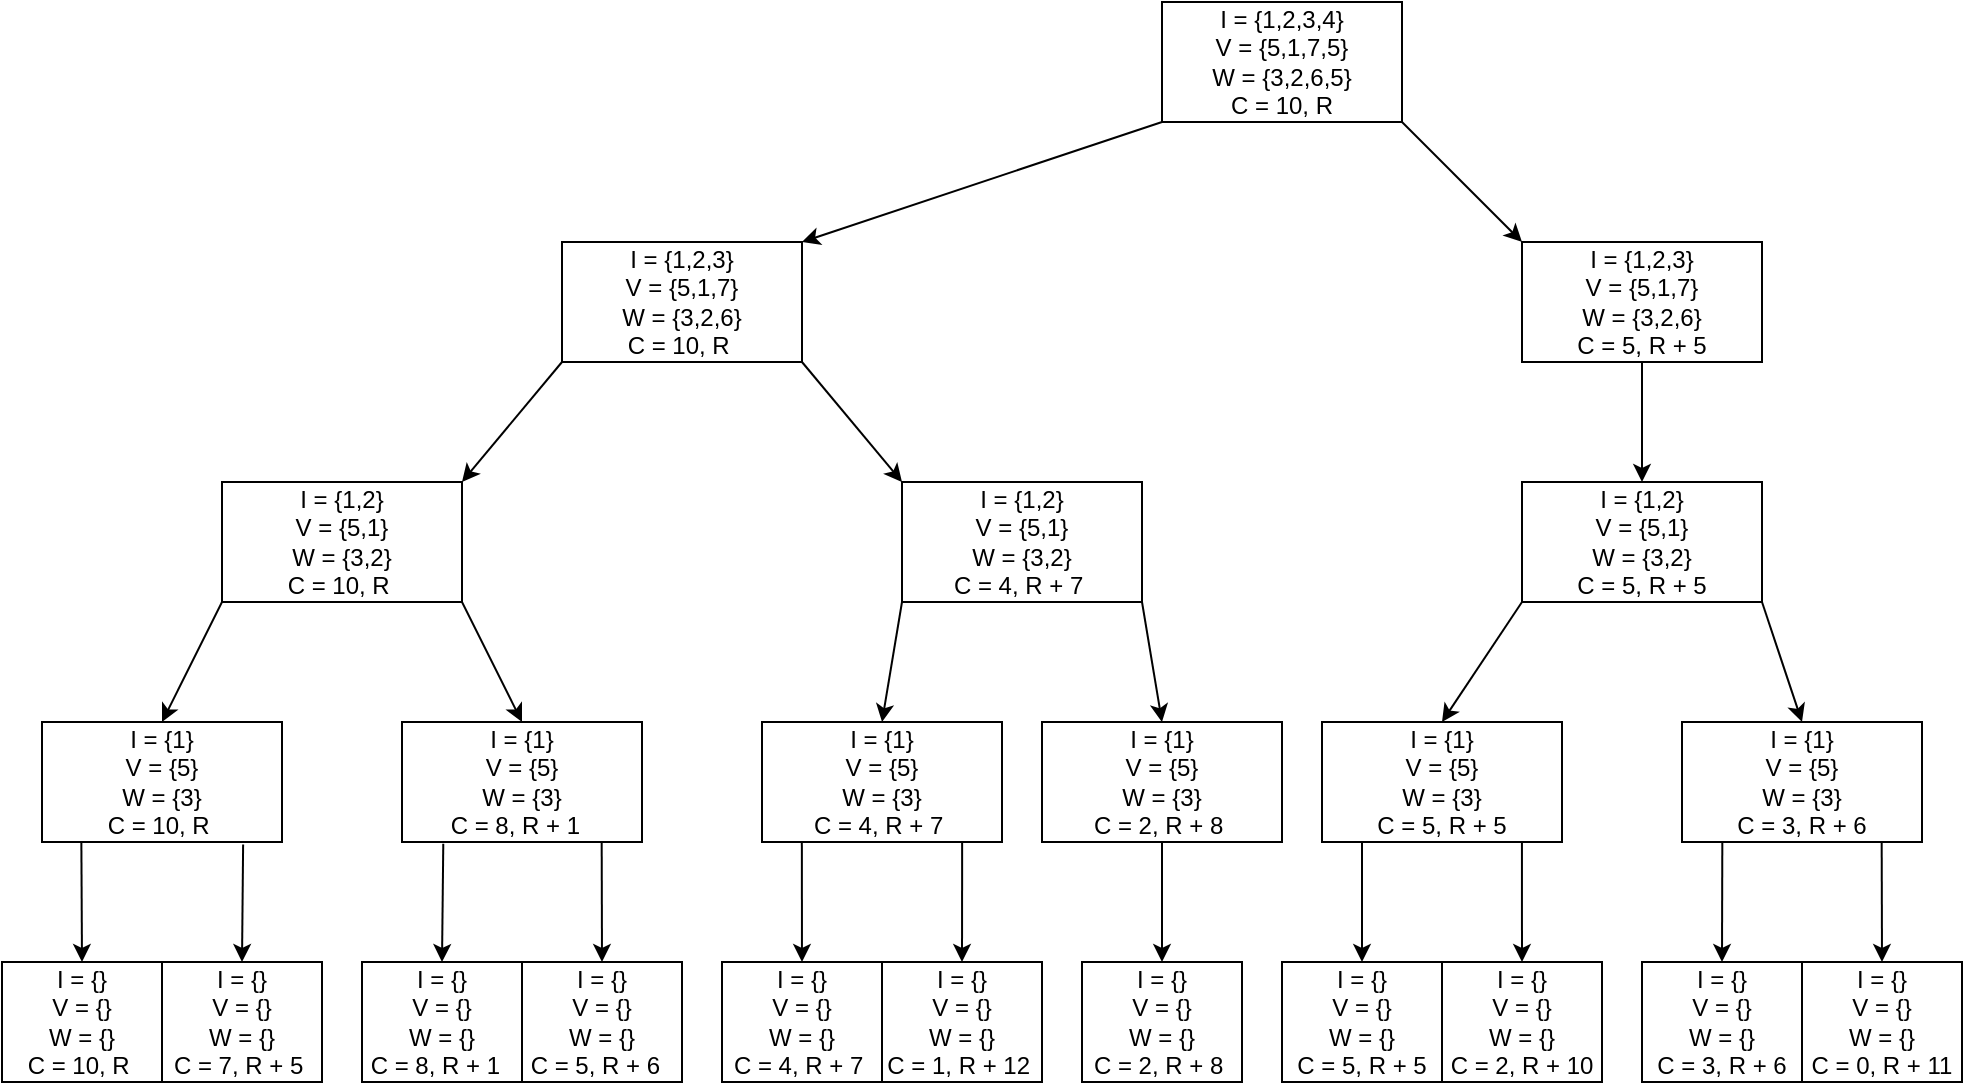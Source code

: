 <mxfile version="20.4.0" type="google"><diagram id="PC8ABkkmDnhGAOsYjdK4" name="Page-1"><mxGraphModel grid="1" page="1" gridSize="10" guides="1" tooltips="1" connect="1" arrows="1" fold="1" pageScale="1" pageWidth="850" pageHeight="1100" math="0" shadow="0"><root><mxCell id="0"/><mxCell id="1" parent="0"/><mxCell id="-gN6VoCZGig2zxkIQMIH-1" value="I = {1,2,3,4}&lt;br&gt;V = {5,1,7,5}&lt;br&gt;W = {3,2,6,5}&lt;br&gt;C = 10, R" style="rounded=0;whiteSpace=wrap;html=1;" vertex="1" parent="1"><mxGeometry x="380" y="300" width="120" height="60" as="geometry"/></mxCell><mxCell id="-gN6VoCZGig2zxkIQMIH-2" value="I = {1,2,3}&lt;br&gt;V = {5,1,7}&lt;br&gt;W = {3,2,6}&lt;br&gt;C = 10, R&amp;nbsp;" style="rounded=0;whiteSpace=wrap;html=1;" vertex="1" parent="1"><mxGeometry x="80" y="420" width="120" height="60" as="geometry"/></mxCell><mxCell id="-gN6VoCZGig2zxkIQMIH-3" value="I = {1,2,3}&lt;br&gt;V = {5,1,7}&lt;br&gt;W = {3,2,6}&lt;br&gt;C = 5, R + 5" style="rounded=0;whiteSpace=wrap;html=1;" vertex="1" parent="1"><mxGeometry x="560" y="420" width="120" height="60" as="geometry"/></mxCell><mxCell id="-gN6VoCZGig2zxkIQMIH-4" value="" style="endArrow=classic;html=1;rounded=0;entryX=0;entryY=0;entryDx=0;entryDy=0;exitX=1;exitY=1;exitDx=0;exitDy=0;" edge="1" parent="1" source="-gN6VoCZGig2zxkIQMIH-1" target="-gN6VoCZGig2zxkIQMIH-3"><mxGeometry width="50" height="50" relative="1" as="geometry"><mxPoint x="420" y="400" as="sourcePoint"/><mxPoint x="480" y="430" as="targetPoint"/></mxGeometry></mxCell><mxCell id="-gN6VoCZGig2zxkIQMIH-5" value="" style="endArrow=classic;html=1;rounded=0;entryX=1;entryY=0;entryDx=0;entryDy=0;exitX=0;exitY=1;exitDx=0;exitDy=0;" edge="1" parent="1" source="-gN6VoCZGig2zxkIQMIH-1" target="-gN6VoCZGig2zxkIQMIH-2"><mxGeometry width="50" height="50" relative="1" as="geometry"><mxPoint x="420" y="400" as="sourcePoint"/><mxPoint x="480" y="430" as="targetPoint"/></mxGeometry></mxCell><mxCell id="-gN6VoCZGig2zxkIQMIH-8" value="I = {1,2}&lt;br&gt;V = {5,1}&lt;br&gt;W = {3,2}&lt;br&gt;C = 10, R&amp;nbsp;" style="rounded=0;whiteSpace=wrap;html=1;" vertex="1" parent="1"><mxGeometry x="-90" y="540" width="120" height="60" as="geometry"/></mxCell><mxCell id="-gN6VoCZGig2zxkIQMIH-9" value="I = {1,2}&lt;br&gt;V = {5,1}&lt;br&gt;W = {3,2}&lt;br&gt;C = 4, R + 7&amp;nbsp;" style="rounded=0;whiteSpace=wrap;html=1;" vertex="1" parent="1"><mxGeometry x="250" y="540" width="120" height="60" as="geometry"/></mxCell><mxCell id="-gN6VoCZGig2zxkIQMIH-10" value="I = {1,2}&lt;br&gt;V = {5,1}&lt;br&gt;W = {3,2}&lt;br&gt;C = 5, R + 5" style="rounded=0;whiteSpace=wrap;html=1;" vertex="1" parent="1"><mxGeometry x="560" y="540" width="120" height="60" as="geometry"/></mxCell><mxCell id="-gN6VoCZGig2zxkIQMIH-12" value="" style="endArrow=classic;html=1;rounded=0;entryX=0.5;entryY=0;entryDx=0;entryDy=0;exitX=0.5;exitY=1;exitDx=0;exitDy=0;" edge="1" parent="1" source="-gN6VoCZGig2zxkIQMIH-3" target="-gN6VoCZGig2zxkIQMIH-10"><mxGeometry width="50" height="50" relative="1" as="geometry"><mxPoint x="460" y="540" as="sourcePoint"/><mxPoint x="510" y="490" as="targetPoint"/></mxGeometry></mxCell><mxCell id="-gN6VoCZGig2zxkIQMIH-13" value="" style="endArrow=classic;html=1;rounded=0;exitX=1;exitY=1;exitDx=0;exitDy=0;entryX=0;entryY=0;entryDx=0;entryDy=0;" edge="1" parent="1" source="-gN6VoCZGig2zxkIQMIH-2" target="-gN6VoCZGig2zxkIQMIH-9"><mxGeometry width="50" height="50" relative="1" as="geometry"><mxPoint x="460" y="540" as="sourcePoint"/><mxPoint x="510" y="490" as="targetPoint"/></mxGeometry></mxCell><mxCell id="-gN6VoCZGig2zxkIQMIH-14" value="" style="endArrow=classic;html=1;rounded=0;exitX=0;exitY=1;exitDx=0;exitDy=0;entryX=1;entryY=0;entryDx=0;entryDy=0;" edge="1" parent="1" source="-gN6VoCZGig2zxkIQMIH-2" target="-gN6VoCZGig2zxkIQMIH-8"><mxGeometry width="50" height="50" relative="1" as="geometry"><mxPoint x="460" y="540" as="sourcePoint"/><mxPoint x="510" y="490" as="targetPoint"/></mxGeometry></mxCell><mxCell id="-gN6VoCZGig2zxkIQMIH-15" value="I = {1}&lt;br&gt;V = {5}&lt;br&gt;W = {3}&lt;br&gt;C = 3, R + 6" style="rounded=0;whiteSpace=wrap;html=1;" vertex="1" parent="1"><mxGeometry x="640" y="660" width="120" height="60" as="geometry"/></mxCell><mxCell id="-gN6VoCZGig2zxkIQMIH-16" value="I = {1}&lt;br&gt;V = {5}&lt;br&gt;W = {3}&lt;br&gt;C = 5, R + 5" style="rounded=0;whiteSpace=wrap;html=1;" vertex="1" parent="1"><mxGeometry x="460" y="660" width="120" height="60" as="geometry"/></mxCell><mxCell id="-gN6VoCZGig2zxkIQMIH-17" value="" style="endArrow=classic;html=1;rounded=0;entryX=0.5;entryY=0;entryDx=0;entryDy=0;exitX=1;exitY=1;exitDx=0;exitDy=0;" edge="1" parent="1" source="-gN6VoCZGig2zxkIQMIH-10" target="-gN6VoCZGig2zxkIQMIH-15"><mxGeometry width="50" height="50" relative="1" as="geometry"><mxPoint x="510" y="610" as="sourcePoint"/><mxPoint x="560" y="560" as="targetPoint"/></mxGeometry></mxCell><mxCell id="-gN6VoCZGig2zxkIQMIH-18" value="" style="endArrow=classic;html=1;rounded=0;entryX=0.5;entryY=0;entryDx=0;entryDy=0;exitX=0;exitY=1;exitDx=0;exitDy=0;" edge="1" parent="1" source="-gN6VoCZGig2zxkIQMIH-10" target="-gN6VoCZGig2zxkIQMIH-16"><mxGeometry width="50" height="50" relative="1" as="geometry"><mxPoint x="510" y="640" as="sourcePoint"/><mxPoint x="560" y="590" as="targetPoint"/></mxGeometry></mxCell><mxCell id="-gN6VoCZGig2zxkIQMIH-19" value="I = {}&lt;br&gt;V = {}&lt;br&gt;W = {}&lt;br&gt;C = 3, R + 6" style="rounded=0;whiteSpace=wrap;html=1;" vertex="1" parent="1"><mxGeometry x="620" y="780" width="80" height="60" as="geometry"/></mxCell><mxCell id="-gN6VoCZGig2zxkIQMIH-20" value="I = {}&lt;br&gt;V = {}&lt;br&gt;W = {}&lt;br&gt;C = 0, R + 11" style="rounded=0;whiteSpace=wrap;html=1;" vertex="1" parent="1"><mxGeometry x="700" y="780" width="80" height="60" as="geometry"/></mxCell><mxCell id="-gN6VoCZGig2zxkIQMIH-21" value="" style="endArrow=classic;html=1;rounded=0;exitX=0.168;exitY=1.006;exitDx=0;exitDy=0;exitPerimeter=0;entryX=0.5;entryY=0;entryDx=0;entryDy=0;" edge="1" parent="1" source="-gN6VoCZGig2zxkIQMIH-15" target="-gN6VoCZGig2zxkIQMIH-19"><mxGeometry width="50" height="50" relative="1" as="geometry"><mxPoint x="430" y="800" as="sourcePoint"/><mxPoint x="480" y="750" as="targetPoint"/></mxGeometry></mxCell><mxCell id="-gN6VoCZGig2zxkIQMIH-22" value="" style="endArrow=classic;html=1;rounded=0;exitX=0.832;exitY=1.006;exitDx=0;exitDy=0;exitPerimeter=0;entryX=0.5;entryY=0;entryDx=0;entryDy=0;" edge="1" parent="1" source="-gN6VoCZGig2zxkIQMIH-15" target="-gN6VoCZGig2zxkIQMIH-20"><mxGeometry width="50" height="50" relative="1" as="geometry"><mxPoint x="430" y="800" as="sourcePoint"/><mxPoint x="480" y="750" as="targetPoint"/></mxGeometry></mxCell><mxCell id="-gN6VoCZGig2zxkIQMIH-23" value="I = {}&lt;br&gt;V = {}&lt;br&gt;W = {}&lt;br&gt;C = 5, R + 5" style="rounded=0;whiteSpace=wrap;html=1;" vertex="1" parent="1"><mxGeometry x="440" y="780" width="80" height="60" as="geometry"/></mxCell><mxCell id="-gN6VoCZGig2zxkIQMIH-24" value="I = {}&lt;br&gt;V = {}&lt;br&gt;W = {}&lt;br&gt;C = 2, R + 10" style="rounded=0;whiteSpace=wrap;html=1;" vertex="1" parent="1"><mxGeometry x="520" y="780" width="80" height="60" as="geometry"/></mxCell><mxCell id="-gN6VoCZGig2zxkIQMIH-26" value="" style="endArrow=classic;html=1;rounded=0;exitX=0.833;exitY=1.009;exitDx=0;exitDy=0;entryX=0.5;entryY=0;entryDx=0;entryDy=0;exitPerimeter=0;" edge="1" parent="1" source="-gN6VoCZGig2zxkIQMIH-16" target="-gN6VoCZGig2zxkIQMIH-24"><mxGeometry width="50" height="50" relative="1" as="geometry"><mxPoint x="510" y="810" as="sourcePoint"/><mxPoint x="560" y="760" as="targetPoint"/></mxGeometry></mxCell><mxCell id="-gN6VoCZGig2zxkIQMIH-27" value="" style="endArrow=classic;html=1;rounded=0;entryX=0.5;entryY=0;entryDx=0;entryDy=0;" edge="1" parent="1" target="-gN6VoCZGig2zxkIQMIH-23"><mxGeometry width="50" height="50" relative="1" as="geometry"><mxPoint x="480" y="720" as="sourcePoint"/><mxPoint x="560" y="760" as="targetPoint"/></mxGeometry></mxCell><mxCell id="-gN6VoCZGig2zxkIQMIH-28" value="I = {1}&lt;br&gt;V = {5}&lt;br&gt;W = {3}&lt;br&gt;C = 10, R&amp;nbsp;" style="rounded=0;whiteSpace=wrap;html=1;" vertex="1" parent="1"><mxGeometry x="-180" y="660" width="120" height="60" as="geometry"/></mxCell><mxCell id="-gN6VoCZGig2zxkIQMIH-29" value="" style="endArrow=classic;html=1;rounded=0;exitX=0;exitY=1;exitDx=0;exitDy=0;entryX=0.5;entryY=0;entryDx=0;entryDy=0;" edge="1" parent="1" source="-gN6VoCZGig2zxkIQMIH-8" target="-gN6VoCZGig2zxkIQMIH-28"><mxGeometry width="50" height="50" relative="1" as="geometry"><mxPoint x="280" y="510" as="sourcePoint"/><mxPoint x="231.96" y="570.18" as="targetPoint"/></mxGeometry></mxCell><mxCell id="-gN6VoCZGig2zxkIQMIH-30" value="I = {}&lt;br&gt;V = {}&lt;br&gt;W = {}&lt;br&gt;C = 10, R&amp;nbsp;" style="rounded=0;whiteSpace=wrap;html=1;" vertex="1" parent="1"><mxGeometry x="-200" y="780" width="80" height="60" as="geometry"/></mxCell><mxCell id="-gN6VoCZGig2zxkIQMIH-31" value="" style="endArrow=classic;html=1;rounded=0;exitX=0.164;exitY=0.999;exitDx=0;exitDy=0;entryX=0.5;entryY=0;entryDx=0;entryDy=0;exitPerimeter=0;" edge="1" parent="1" source="-gN6VoCZGig2zxkIQMIH-28" target="-gN6VoCZGig2zxkIQMIH-30"><mxGeometry width="50" height="50" relative="1" as="geometry"><mxPoint x="347.68" y="632.64" as="sourcePoint"/><mxPoint x="311.28" y="666.88" as="targetPoint"/></mxGeometry></mxCell><mxCell id="-gN6VoCZGig2zxkIQMIH-32" value="I = {1}&lt;br&gt;V = {5}&lt;br&gt;W = {3}&lt;br&gt;C = 8, R + 1&amp;nbsp;&amp;nbsp;" style="rounded=0;whiteSpace=wrap;html=1;" vertex="1" parent="1"><mxGeometry y="660" width="120" height="60" as="geometry"/></mxCell><mxCell id="-gN6VoCZGig2zxkIQMIH-33" value="" style="endArrow=classic;html=1;rounded=0;exitX=1;exitY=1;exitDx=0;exitDy=0;entryX=0.5;entryY=0;entryDx=0;entryDy=0;" edge="1" parent="1" source="-gN6VoCZGig2zxkIQMIH-8" target="-gN6VoCZGig2zxkIQMIH-32"><mxGeometry width="50" height="50" relative="1" as="geometry"><mxPoint x="58.64" y="619.52" as="sourcePoint"/><mxPoint x="-38.72" y="656.88" as="targetPoint"/></mxGeometry></mxCell><mxCell id="-gN6VoCZGig2zxkIQMIH-34" value="I = {}&lt;br&gt;V = {}&lt;br&gt;W = {}&lt;br&gt;C = 5, R + 6&amp;nbsp;&amp;nbsp;" style="rounded=0;whiteSpace=wrap;html=1;" vertex="1" parent="1"><mxGeometry x="60" y="780" width="80" height="60" as="geometry"/></mxCell><mxCell id="-gN6VoCZGig2zxkIQMIH-35" value="I = {}&lt;br&gt;V = {}&lt;br&gt;W = {}&lt;br&gt;C = 8, R + 1&amp;nbsp;&amp;nbsp;" style="rounded=0;whiteSpace=wrap;html=1;" vertex="1" parent="1"><mxGeometry x="-20" y="780" width="80" height="60" as="geometry"/></mxCell><mxCell id="-gN6VoCZGig2zxkIQMIH-36" value="" style="endArrow=classic;html=1;rounded=0;entryX=0.5;entryY=0;entryDx=0;entryDy=0;exitX=0.172;exitY=1.014;exitDx=0;exitDy=0;exitPerimeter=0;" edge="1" parent="1" source="-gN6VoCZGig2zxkIQMIH-32" target="-gN6VoCZGig2zxkIQMIH-35"><mxGeometry width="50" height="50" relative="1" as="geometry"><mxPoint x="174.64" y="622.82" as="sourcePoint"/><mxPoint x="205.36" y="661.5" as="targetPoint"/></mxGeometry></mxCell><mxCell id="-gN6VoCZGig2zxkIQMIH-37" value="" style="endArrow=classic;html=1;rounded=0;exitX=0.832;exitY=1;exitDx=0;exitDy=0;entryX=0.5;entryY=0;entryDx=0;entryDy=0;exitPerimeter=0;" edge="1" parent="1" source="-gN6VoCZGig2zxkIQMIH-32" target="-gN6VoCZGig2zxkIQMIH-34"><mxGeometry width="50" height="50" relative="1" as="geometry"><mxPoint x="184.64" y="632.82" as="sourcePoint"/><mxPoint x="130" y="770" as="targetPoint"/></mxGeometry></mxCell><mxCell id="-gN6VoCZGig2zxkIQMIH-38" value="I = {}&lt;br&gt;V = {}&lt;br&gt;W = {}&lt;br&gt;C = 7, R + 5&amp;nbsp;" style="rounded=0;whiteSpace=wrap;html=1;" vertex="1" parent="1"><mxGeometry x="-120" y="780" width="80" height="60" as="geometry"/></mxCell><mxCell id="-gN6VoCZGig2zxkIQMIH-39" value="" style="endArrow=classic;html=1;rounded=0;exitX=0.838;exitY=1.02;exitDx=0;exitDy=0;entryX=0.5;entryY=0;entryDx=0;entryDy=0;exitPerimeter=0;" edge="1" parent="1" source="-gN6VoCZGig2zxkIQMIH-28" target="-gN6VoCZGig2zxkIQMIH-38"><mxGeometry width="50" height="50" relative="1" as="geometry"><mxPoint x="340" y="710" as="sourcePoint"/><mxPoint x="390" y="660" as="targetPoint"/></mxGeometry></mxCell><mxCell id="-gN6VoCZGig2zxkIQMIH-42" value="I = {1}&lt;br&gt;V = {5}&lt;br&gt;W = {3}&lt;br&gt;C = 4, R + 7&amp;nbsp;" style="rounded=0;whiteSpace=wrap;html=1;" vertex="1" parent="1"><mxGeometry x="180" y="660" width="120" height="60" as="geometry"/></mxCell><mxCell id="-gN6VoCZGig2zxkIQMIH-43" value="I = {1}&lt;br&gt;V = {5}&lt;br&gt;W = {3}&lt;br&gt;C = 2, R + 8&amp;nbsp;" style="rounded=0;whiteSpace=wrap;html=1;" vertex="1" parent="1"><mxGeometry x="320" y="660" width="120" height="60" as="geometry"/></mxCell><mxCell id="-gN6VoCZGig2zxkIQMIH-44" value="" style="endArrow=classic;html=1;rounded=0;exitX=0;exitY=1;exitDx=0;exitDy=0;entryX=0.5;entryY=0;entryDx=0;entryDy=0;" edge="1" parent="1" source="-gN6VoCZGig2zxkIQMIH-9" target="-gN6VoCZGig2zxkIQMIH-42"><mxGeometry width="50" height="50" relative="1" as="geometry"><mxPoint x="200" y="720" as="sourcePoint"/><mxPoint x="330" y="650" as="targetPoint"/></mxGeometry></mxCell><mxCell id="-gN6VoCZGig2zxkIQMIH-45" value="" style="endArrow=classic;html=1;rounded=0;exitX=1;exitY=1;exitDx=0;exitDy=0;entryX=0.5;entryY=0;entryDx=0;entryDy=0;" edge="1" parent="1" source="-gN6VoCZGig2zxkIQMIH-9" target="-gN6VoCZGig2zxkIQMIH-43"><mxGeometry width="50" height="50" relative="1" as="geometry"><mxPoint x="210" y="730" as="sourcePoint"/><mxPoint x="270" y="790" as="targetPoint"/></mxGeometry></mxCell><mxCell id="-gN6VoCZGig2zxkIQMIH-46" value="I = {}&lt;br&gt;V = {}&lt;br&gt;W = {}&lt;br&gt;C = 2, R + 8&amp;nbsp;" style="rounded=0;whiteSpace=wrap;html=1;" vertex="1" parent="1"><mxGeometry x="340" y="780" width="80" height="60" as="geometry"/></mxCell><mxCell id="-gN6VoCZGig2zxkIQMIH-47" value="" style="endArrow=classic;html=1;rounded=0;entryX=0.5;entryY=0;entryDx=0;entryDy=0;exitX=0.5;exitY=1;exitDx=0;exitDy=0;" edge="1" parent="1" source="-gN6VoCZGig2zxkIQMIH-43" target="-gN6VoCZGig2zxkIQMIH-46"><mxGeometry width="50" height="50" relative="1" as="geometry"><mxPoint x="330" y="700" as="sourcePoint"/><mxPoint x="380" y="650" as="targetPoint"/></mxGeometry></mxCell><mxCell id="-gN6VoCZGig2zxkIQMIH-48" value="I = {}&lt;br&gt;V = {}&lt;br&gt;W = {}&lt;br&gt;C = 4, R + 7&amp;nbsp;" style="rounded=0;whiteSpace=wrap;html=1;" vertex="1" parent="1"><mxGeometry x="160" y="780" width="80" height="60" as="geometry"/></mxCell><mxCell id="-gN6VoCZGig2zxkIQMIH-49" value="I = {}&lt;br&gt;V = {}&lt;br&gt;W = {}&lt;br&gt;C = 1, R + 12&amp;nbsp;" style="rounded=0;whiteSpace=wrap;html=1;" vertex="1" parent="1"><mxGeometry x="240" y="780" width="80" height="60" as="geometry"/></mxCell><mxCell id="-gN6VoCZGig2zxkIQMIH-50" value="" style="endArrow=classic;html=1;rounded=0;entryX=0.5;entryY=0;entryDx=0;entryDy=0;exitX=0.166;exitY=0.997;exitDx=0;exitDy=0;exitPerimeter=0;" edge="1" parent="1" source="-gN6VoCZGig2zxkIQMIH-42" target="-gN6VoCZGig2zxkIQMIH-48"><mxGeometry width="50" height="50" relative="1" as="geometry"><mxPoint x="230" y="700" as="sourcePoint"/><mxPoint x="270" y="720" as="targetPoint"/></mxGeometry></mxCell><mxCell id="-gN6VoCZGig2zxkIQMIH-51" value="" style="endArrow=classic;html=1;rounded=0;exitX=0.834;exitY=1.007;exitDx=0;exitDy=0;exitPerimeter=0;entryX=0.5;entryY=0;entryDx=0;entryDy=0;" edge="1" parent="1" source="-gN6VoCZGig2zxkIQMIH-42" target="-gN6VoCZGig2zxkIQMIH-49"><mxGeometry width="50" height="50" relative="1" as="geometry"><mxPoint x="170" y="710" as="sourcePoint"/><mxPoint x="220" y="660" as="targetPoint"/></mxGeometry></mxCell></root></mxGraphModel></diagram></mxfile>